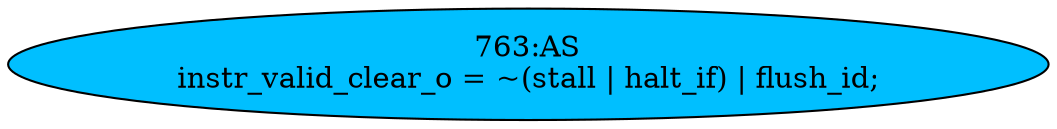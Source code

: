 strict digraph "" {
	node [label="\N"];
	"763:AS"	 [ast="<pyverilog.vparser.ast.Assign object at 0x7fefacf0b110>",
		def_var="['instr_valid_clear_o']",
		fillcolor=deepskyblue,
		label="763:AS
instr_valid_clear_o = ~(stall | halt_if) | flush_id;",
		statements="[]",
		style=filled,
		typ=Assign,
		use_var="['stall', 'halt_if', 'flush_id']"];
}
